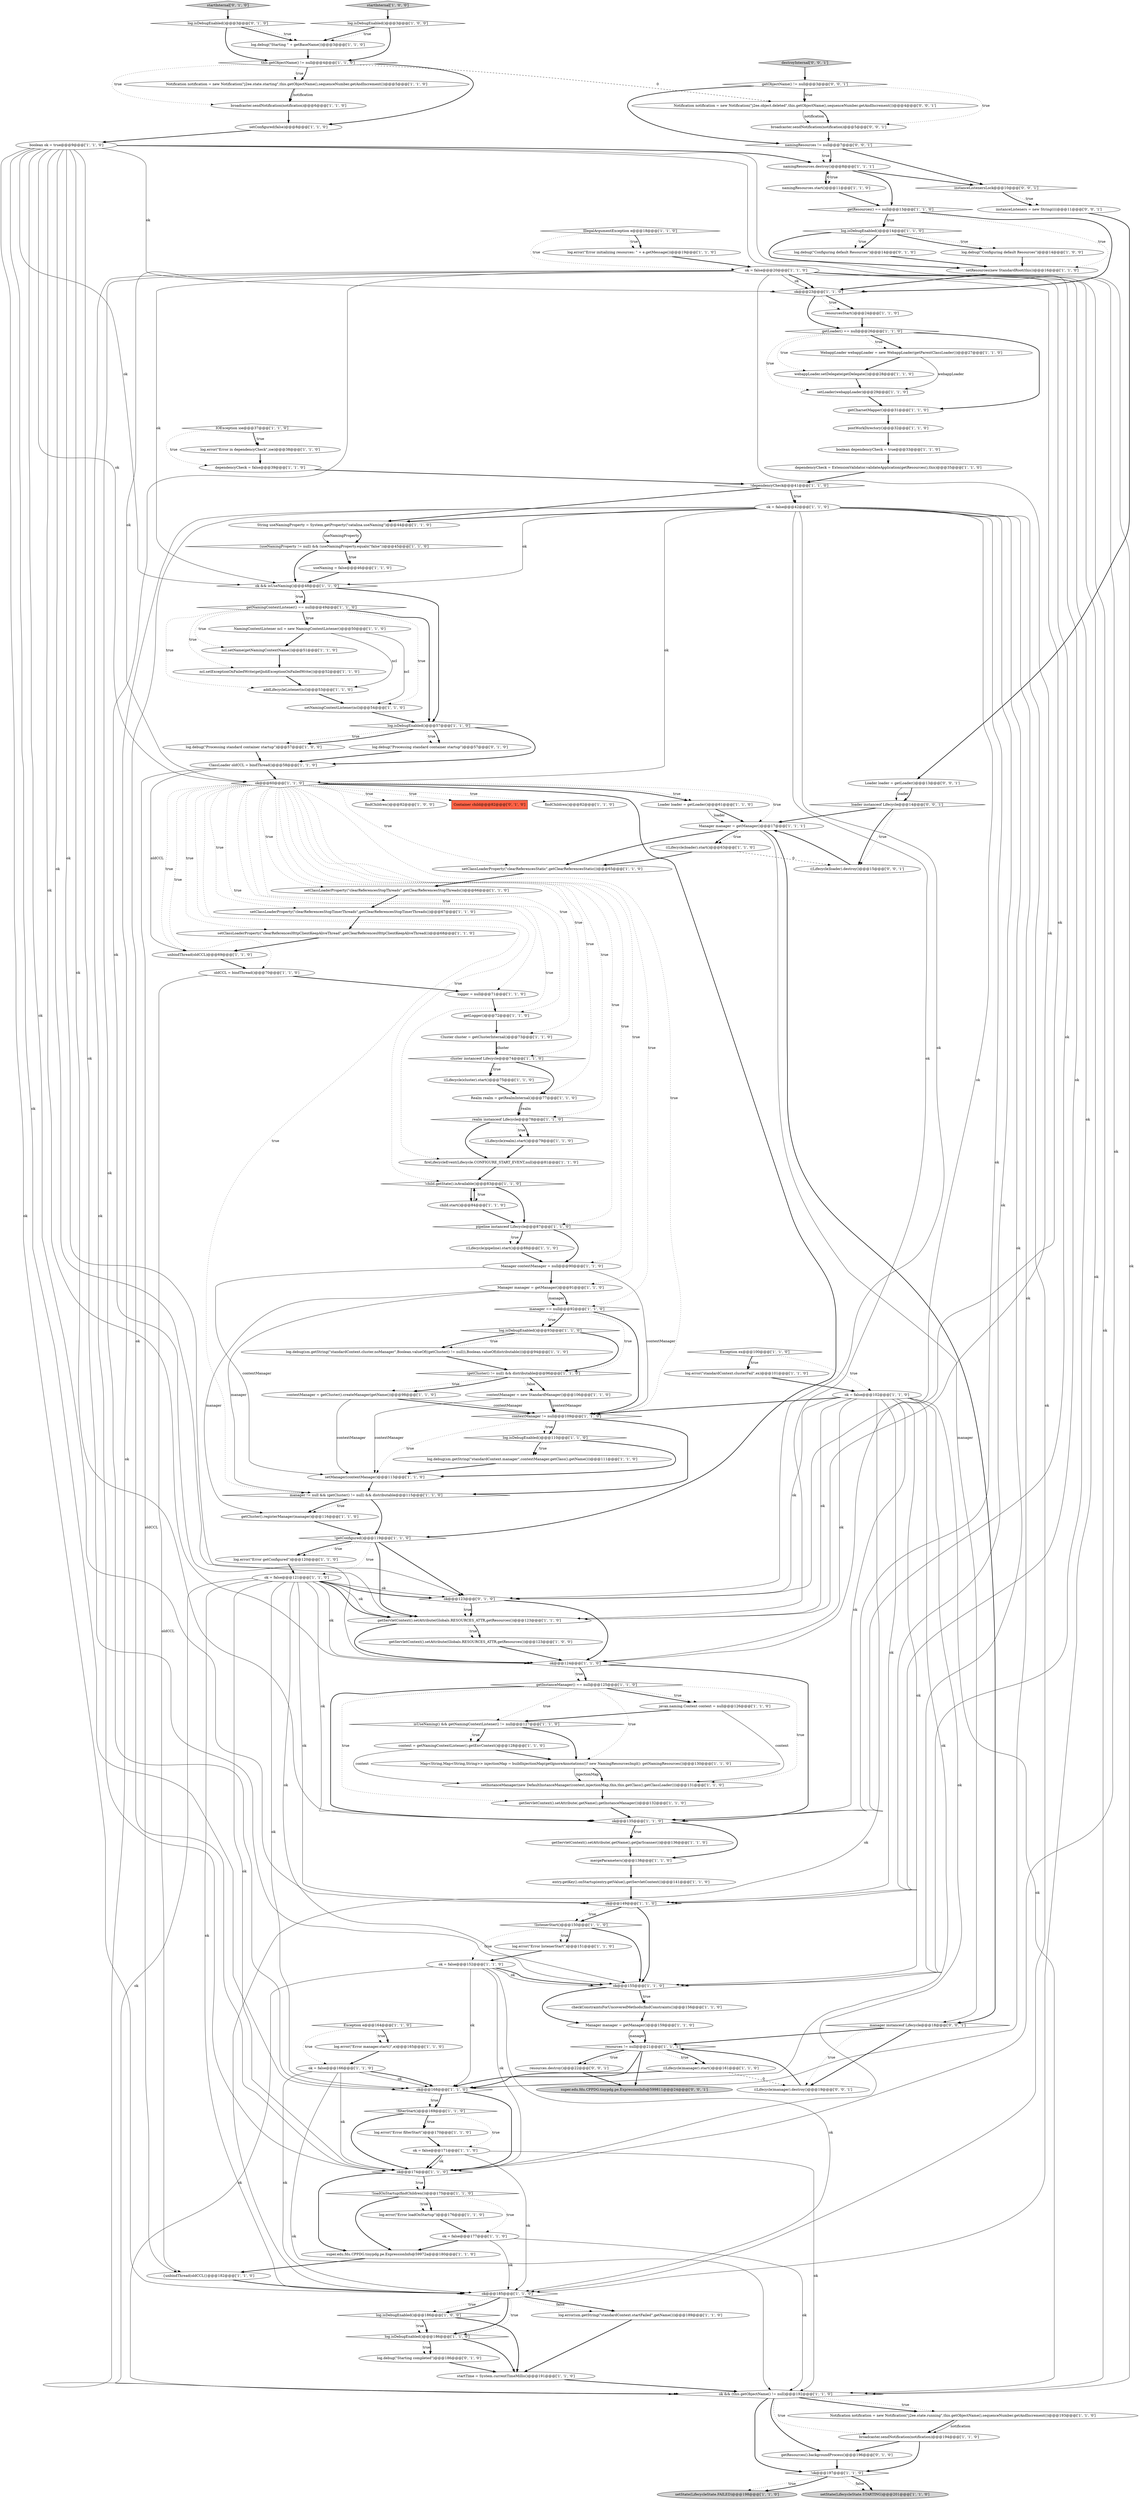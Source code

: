 digraph {
93 [style = filled, label = "!child.getState().isAvailable()@@@83@@@['1', '1', '0']", fillcolor = white, shape = diamond image = "AAA0AAABBB1BBB"];
115 [style = filled, label = "ok = false@@@20@@@['1', '1', '0']", fillcolor = white, shape = ellipse image = "AAA0AAABBB1BBB"];
24 [style = filled, label = "setResources(new StandardRoot(this))@@@16@@@['1', '1', '0']", fillcolor = white, shape = ellipse image = "AAA0AAABBB1BBB"];
116 [style = filled, label = "WebappLoader webappLoader = new WebappLoader(getParentClassLoader())@@@27@@@['1', '1', '0']", fillcolor = white, shape = ellipse image = "AAA0AAABBB1BBB"];
131 [style = filled, label = "dependencyCheck = ExtensionValidator.validateApplication(getResources(),this)@@@35@@@['1', '1', '0']", fillcolor = white, shape = ellipse image = "AAA0AAABBB1BBB"];
108 [style = filled, label = "boolean ok = true@@@9@@@['1', '1', '0']", fillcolor = white, shape = ellipse image = "AAA0AAABBB1BBB"];
68 [style = filled, label = "Notification notification = new Notification(\"j2ee.state.starting\",this.getObjectName(),sequenceNumber.getAndIncrement())@@@5@@@['1', '1', '0']", fillcolor = white, shape = ellipse image = "AAA0AAABBB1BBB"];
32 [style = filled, label = "findChildren()@@@82@@@['1', '0', '0']", fillcolor = white, shape = ellipse image = "AAA0AAABBB1BBB"];
129 [style = filled, label = "log.error(\"Error loadOnStartup\")@@@176@@@['1', '1', '0']", fillcolor = white, shape = ellipse image = "AAA0AAABBB1BBB"];
37 [style = filled, label = "setClassLoaderProperty(\"clearReferencesHttpClientKeepAliveThread\",getClearReferencesHttpClientKeepAliveThread())@@@68@@@['1', '1', '0']", fillcolor = white, shape = ellipse image = "AAA0AAABBB1BBB"];
92 [style = filled, label = "oldCCL = bindThread()@@@70@@@['1', '1', '0']", fillcolor = white, shape = ellipse image = "AAA0AAABBB1BBB"];
99 [style = filled, label = "log.debug(sm.getString(\"standardContext.manager\",contextManager.getClass().getName()))@@@111@@@['1', '1', '0']", fillcolor = white, shape = ellipse image = "AAA0AAABBB1BBB"];
11 [style = filled, label = "IllegalArgumentException e@@@18@@@['1', '1', '0']", fillcolor = white, shape = diamond image = "AAA0AAABBB1BBB"];
21 [style = filled, label = "startTime = System.currentTimeMillis()@@@191@@@['1', '1', '0']", fillcolor = white, shape = ellipse image = "AAA0AAABBB1BBB"];
105 [style = filled, label = "ok@@@124@@@['1', '1', '0']", fillcolor = white, shape = diamond image = "AAA0AAABBB1BBB"];
111 [style = filled, label = "getLoader() == null@@@26@@@['1', '1', '0']", fillcolor = white, shape = diamond image = "AAA0AAABBB1BBB"];
41 [style = filled, label = "((Lifecycle)cluster).start()@@@75@@@['1', '1', '0']", fillcolor = white, shape = ellipse image = "AAA0AAABBB1BBB"];
39 [style = filled, label = "fireLifecycleEvent(Lifecycle.CONFIGURE_START_EVENT,null)@@@81@@@['1', '1', '0']", fillcolor = white, shape = ellipse image = "AAA0AAABBB1BBB"];
158 [style = filled, label = "((Lifecycle)manager).destroy()@@@19@@@['0', '0', '1']", fillcolor = white, shape = ellipse image = "AAA0AAABBB3BBB"];
51 [style = filled, label = "getLogger()@@@72@@@['1', '1', '0']", fillcolor = white, shape = ellipse image = "AAA0AAABBB1BBB"];
97 [style = filled, label = "Map<String,Map<String,String>> injectionMap = buildInjectionMap(getIgnoreAnnotations()? new NamingResourcesImpl(): getNamingResources())@@@130@@@['1', '1', '0']", fillcolor = white, shape = ellipse image = "AAA0AAABBB1BBB"];
14 [style = filled, label = "Cluster cluster = getClusterInternal()@@@73@@@['1', '1', '0']", fillcolor = white, shape = ellipse image = "AAA0AAABBB1BBB"];
152 [style = filled, label = "broadcaster.sendNotification(notification)@@@5@@@['0', '0', '1']", fillcolor = white, shape = ellipse image = "AAA0AAABBB3BBB"];
44 [style = filled, label = "IOException ioe@@@37@@@['1', '1', '0']", fillcolor = white, shape = diamond image = "AAA0AAABBB1BBB"];
3 [style = filled, label = "ncl.setName(getNamingContextName())@@@51@@@['1', '1', '0']", fillcolor = white, shape = ellipse image = "AAA0AAABBB1BBB"];
26 [style = filled, label = "setClassLoaderProperty(\"clearReferencesStopThreads\",getClearReferencesStopThreads())@@@66@@@['1', '1', '0']", fillcolor = white, shape = ellipse image = "AAA0AAABBB1BBB"];
63 [style = filled, label = "getServletContext().setAttribute(.getName(),getInstanceManager())@@@132@@@['1', '1', '0']", fillcolor = white, shape = ellipse image = "AAA0AAABBB1BBB"];
7 [style = filled, label = "NamingContextListener ncl = new NamingContextListener()@@@50@@@['1', '1', '0']", fillcolor = white, shape = ellipse image = "AAA0AAABBB1BBB"];
141 [style = filled, label = "log.debug(\"Processing standard container startup\")@@@57@@@['0', '1', '0']", fillcolor = white, shape = ellipse image = "AAA0AAABBB2BBB"];
12 [style = filled, label = "log.debug(sm.getString(\"standardContext.cluster.noManager\",Boolean.valueOf((getCluster() != null)),Boolean.valueOf(distributable)))@@@94@@@['1', '1', '0']", fillcolor = white, shape = ellipse image = "AAA0AAABBB1BBB"];
70 [style = filled, label = "ok@@@23@@@['1', '1', '0']", fillcolor = white, shape = diamond image = "AAA0AAABBB1BBB"];
52 [style = filled, label = "log.isDebugEnabled()@@@3@@@['1', '0', '0']", fillcolor = white, shape = diamond image = "AAA0AAABBB1BBB"];
33 [style = filled, label = "addLifecycleListener(ncl)@@@53@@@['1', '1', '0']", fillcolor = white, shape = ellipse image = "AAA0AAABBB1BBB"];
66 [style = filled, label = "(getCluster() != null) && distributable@@@96@@@['1', '1', '0']", fillcolor = white, shape = diamond image = "AAA0AAABBB1BBB"];
101 [style = filled, label = "setConfigured(false)@@@8@@@['1', '1', '0']", fillcolor = white, shape = ellipse image = "AAA0AAABBB1BBB"];
1 [style = filled, label = "ok@@@135@@@['1', '1', '0']", fillcolor = white, shape = diamond image = "AAA0AAABBB1BBB"];
55 [style = filled, label = "setClassLoaderProperty(\"clearReferencesStopTimerThreads\",getClearReferencesStopTimerThreads())@@@67@@@['1', '1', '0']", fillcolor = white, shape = ellipse image = "AAA0AAABBB1BBB"];
122 [style = filled, label = "!loadOnStartup(findChildren())@@@175@@@['1', '1', '0']", fillcolor = white, shape = diamond image = "AAA0AAABBB1BBB"];
17 [style = filled, label = "getServletContext().setAttribute(.getName(),getJarScanner())@@@136@@@['1', '1', '0']", fillcolor = white, shape = ellipse image = "AAA0AAABBB1BBB"];
112 [style = filled, label = "ok = false@@@166@@@['1', '1', '0']", fillcolor = white, shape = ellipse image = "AAA0AAABBB1BBB"];
103 [style = filled, label = "ok@@@174@@@['1', '1', '0']", fillcolor = white, shape = diamond image = "AAA0AAABBB1BBB"];
137 [style = filled, label = "log.debug(\"Starting completed\")@@@186@@@['0', '1', '0']", fillcolor = white, shape = ellipse image = "AAA0AAABBB2BBB"];
73 [style = filled, label = "log.debug(\"Starting \" + getBaseName())@@@3@@@['1', '1', '0']", fillcolor = white, shape = ellipse image = "AAA0AAABBB1BBB"];
53 [style = filled, label = "setClassLoaderProperty(\"clearReferencesStatic\",getClearReferencesStatic())@@@65@@@['1', '1', '0']", fillcolor = white, shape = ellipse image = "AAA0AAABBB1BBB"];
150 [style = filled, label = "instanceListenersLock@@@10@@@['0', '0', '1']", fillcolor = white, shape = diamond image = "AAA0AAABBB3BBB"];
48 [style = filled, label = "getResources() == null@@@13@@@['1', '1', '0']", fillcolor = white, shape = diamond image = "AAA0AAABBB1BBB"];
4 [style = filled, label = "log.error(\"Error listenerStart\")@@@151@@@['1', '1', '0']", fillcolor = white, shape = ellipse image = "AAA0AAABBB1BBB"];
136 [style = filled, label = "resources != null@@@21@@@['1', '1', '1']", fillcolor = white, shape = diamond image = "AAA0AAABBB1BBB"];
29 [style = filled, label = "contextManager = new StandardManager()@@@106@@@['1', '1', '0']", fillcolor = white, shape = ellipse image = "AAA0AAABBB1BBB"];
58 [style = filled, label = "getServletContext().setAttribute(Globals.RESOURCES_ATTR,getResources())@@@123@@@['1', '0', '0']", fillcolor = white, shape = ellipse image = "AAA0AAABBB1BBB"];
87 [style = filled, label = "Manager contextManager = null@@@90@@@['1', '1', '0']", fillcolor = white, shape = ellipse image = "AAA0AAABBB1BBB"];
46 [style = filled, label = "Manager manager = getManager()@@@159@@@['1', '1', '0']", fillcolor = white, shape = ellipse image = "AAA0AAABBB1BBB"];
77 [style = filled, label = "!listenerStart()@@@150@@@['1', '1', '0']", fillcolor = white, shape = diamond image = "AAA0AAABBB1BBB"];
69 [style = filled, label = "(useNamingProperty != null) && (useNamingProperty.equals(\"false\"))@@@45@@@['1', '1', '0']", fillcolor = white, shape = diamond image = "AAA0AAABBB1BBB"];
76 [style = filled, label = "ok = false@@@177@@@['1', '1', '0']", fillcolor = white, shape = ellipse image = "AAA0AAABBB1BBB"];
144 [style = filled, label = "Container child@@@82@@@['0', '1', '0']", fillcolor = tomato, shape = box image = "AAA0AAABBB2BBB"];
10 [style = filled, label = "!dependencyCheck@@@41@@@['1', '1', '0']", fillcolor = white, shape = diamond image = "AAA0AAABBB1BBB"];
67 [style = filled, label = "log.error(\"Error manager.start()\",e)@@@165@@@['1', '1', '0']", fillcolor = white, shape = ellipse image = "AAA0AAABBB1BBB"];
31 [style = filled, label = "cluster instanceof Lifecycle@@@74@@@['1', '1', '0']", fillcolor = white, shape = diamond image = "AAA0AAABBB1BBB"];
28 [style = filled, label = "setLoader(webappLoader)@@@29@@@['1', '1', '0']", fillcolor = white, shape = ellipse image = "AAA0AAABBB1BBB"];
110 [style = filled, label = "!getConfigured()@@@119@@@['1', '1', '0']", fillcolor = white, shape = diamond image = "AAA0AAABBB1BBB"];
148 [style = filled, label = "loader instanceof Lifecycle@@@14@@@['0', '0', '1']", fillcolor = white, shape = diamond image = "AAA0AAABBB3BBB"];
107 [style = filled, label = "javax.naming.Context context = null@@@126@@@['1', '1', '0']", fillcolor = white, shape = ellipse image = "AAA0AAABBB1BBB"];
40 [style = filled, label = "log.error(sm.getString(\"standardContext.startFailed\",getName()))@@@189@@@['1', '1', '0']", fillcolor = white, shape = ellipse image = "AAA0AAABBB1BBB"];
9 [style = filled, label = "boolean dependencyCheck = true@@@33@@@['1', '1', '0']", fillcolor = white, shape = ellipse image = "AAA0AAABBB1BBB"];
27 [style = filled, label = "unbindThread(oldCCL)@@@69@@@['1', '1', '0']", fillcolor = white, shape = ellipse image = "AAA0AAABBB1BBB"];
20 [style = filled, label = "log.debug(\"Processing standard container startup\")@@@57@@@['1', '0', '0']", fillcolor = white, shape = ellipse image = "AAA0AAABBB1BBB"];
54 [style = filled, label = "log.error(\"Error initializing resources: \" + e.getMessage())@@@19@@@['1', '1', '0']", fillcolor = white, shape = ellipse image = "AAA0AAABBB1BBB"];
65 [style = filled, label = "ok && isUseNaming()@@@48@@@['1', '1', '0']", fillcolor = white, shape = diamond image = "AAA0AAABBB1BBB"];
100 [style = filled, label = "entry.getKey().onStartup(entry.getValue(),getServletContext())@@@141@@@['1', '1', '0']", fillcolor = white, shape = ellipse image = "AAA0AAABBB1BBB"];
18 [style = filled, label = "log.isDebugEnabled()@@@186@@@['1', '0', '0']", fillcolor = white, shape = diamond image = "AAA0AAABBB1BBB"];
78 [style = filled, label = "ok && (this.getObjectName() != null)@@@192@@@['1', '1', '0']", fillcolor = white, shape = diamond image = "AAA0AAABBB1BBB"];
57 [style = filled, label = "manager == null@@@92@@@['1', '1', '0']", fillcolor = white, shape = diamond image = "AAA0AAABBB1BBB"];
22 [style = filled, label = "log.isDebugEnabled()@@@110@@@['1', '1', '0']", fillcolor = white, shape = diamond image = "AAA0AAABBB1BBB"];
84 [style = filled, label = "log.error(\"Error getConfigured\")@@@120@@@['1', '1', '0']", fillcolor = white, shape = ellipse image = "AAA0AAABBB1BBB"];
117 [style = filled, label = "{unbindThread(oldCCL)}@@@182@@@['1', '1', '0']", fillcolor = white, shape = ellipse image = "AAA0AAABBB1BBB"];
79 [style = filled, label = "Realm realm = getRealmInternal()@@@77@@@['1', '1', '0']", fillcolor = white, shape = ellipse image = "AAA0AAABBB1BBB"];
45 [style = filled, label = "contextManager = getCluster().createManager(getName())@@@98@@@['1', '1', '0']", fillcolor = white, shape = ellipse image = "AAA0AAABBB1BBB"];
118 [style = filled, label = "log.isDebugEnabled()@@@186@@@['1', '1', '0']", fillcolor = white, shape = diamond image = "AAA0AAABBB1BBB"];
124 [style = filled, label = "getCharsetMapper()@@@31@@@['1', '1', '0']", fillcolor = white, shape = ellipse image = "AAA0AAABBB1BBB"];
25 [style = filled, label = "log.isDebugEnabled()@@@57@@@['1', '1', '0']", fillcolor = white, shape = diamond image = "AAA0AAABBB1BBB"];
109 [style = filled, label = "dependencyCheck = false@@@39@@@['1', '1', '0']", fillcolor = white, shape = ellipse image = "AAA0AAABBB1BBB"];
15 [style = filled, label = "!filterStart()@@@169@@@['1', '1', '0']", fillcolor = white, shape = diamond image = "AAA0AAABBB1BBB"];
80 [style = filled, label = "((Lifecycle)realm).start()@@@79@@@['1', '1', '0']", fillcolor = white, shape = ellipse image = "AAA0AAABBB1BBB"];
86 [style = filled, label = "this.getObjectName() != null@@@4@@@['1', '1', '0']", fillcolor = white, shape = diamond image = "AAA0AAABBB1BBB"];
16 [style = filled, label = "Notification notification = new Notification(\"j2ee.state.running\",this.getObjectName(),sequenceNumber.getAndIncrement())@@@193@@@['1', '1', '0']", fillcolor = white, shape = ellipse image = "AAA0AAABBB1BBB"];
95 [style = filled, label = "ok = false@@@152@@@['1', '1', '0']", fillcolor = white, shape = ellipse image = "AAA0AAABBB1BBB"];
145 [style = filled, label = "destroyInternal['0', '0', '1']", fillcolor = lightgray, shape = diamond image = "AAA0AAABBB3BBB"];
146 [style = filled, label = "namingResources != null@@@7@@@['0', '0', '1']", fillcolor = white, shape = diamond image = "AAA0AAABBB3BBB"];
120 [style = filled, label = "log.error(\"Error in dependencyCheck\",ioe)@@@38@@@['1', '1', '0']", fillcolor = white, shape = ellipse image = "AAA0AAABBB1BBB"];
89 [style = filled, label = "((Lifecycle)pipeline).start()@@@88@@@['1', '1', '0']", fillcolor = white, shape = ellipse image = "AAA0AAABBB1BBB"];
135 [style = filled, label = "ok@@@149@@@['1', '1', '0']", fillcolor = white, shape = diamond image = "AAA0AAABBB1BBB"];
123 [style = filled, label = "super.edu.fdu.CPPDG.tinypdg.pe.ExpressionInfo@59972a@@@180@@@['1', '1', '0']", fillcolor = white, shape = ellipse image = "AAA0AAABBB1BBB"];
138 [style = filled, label = "log.debug(\"Configuring default Resources\")@@@14@@@['0', '1', '0']", fillcolor = white, shape = ellipse image = "AAA0AAABBB2BBB"];
60 [style = filled, label = "pipeline instanceof Lifecycle@@@87@@@['1', '1', '0']", fillcolor = white, shape = diamond image = "AAA0AAABBB1BBB"];
154 [style = filled, label = "manager instanceof Lifecycle@@@18@@@['0', '0', '1']", fillcolor = white, shape = diamond image = "AAA0AAABBB3BBB"];
90 [style = filled, label = "getInstanceManager() == null@@@125@@@['1', '1', '0']", fillcolor = white, shape = diamond image = "AAA0AAABBB1BBB"];
139 [style = filled, label = "ok@@@123@@@['0', '1', '0']", fillcolor = white, shape = diamond image = "AAA0AAABBB2BBB"];
155 [style = filled, label = "resources.destroy()@@@22@@@['0', '0', '1']", fillcolor = white, shape = ellipse image = "AAA0AAABBB3BBB"];
47 [style = filled, label = "namingResources.destroy()@@@8@@@['1', '1', '1']", fillcolor = white, shape = ellipse image = "AAA0AAABBB1BBB"];
2 [style = filled, label = "!ok@@@197@@@['1', '1', '0']", fillcolor = white, shape = diamond image = "AAA0AAABBB1BBB"];
38 [style = filled, label = "broadcaster.sendNotification(notification)@@@6@@@['1', '1', '0']", fillcolor = white, shape = ellipse image = "AAA0AAABBB1BBB"];
72 [style = filled, label = "ok@@@168@@@['1', '1', '0']", fillcolor = white, shape = diamond image = "AAA0AAABBB1BBB"];
82 [style = filled, label = "getCluster().registerManager(manager)@@@116@@@['1', '1', '0']", fillcolor = white, shape = ellipse image = "AAA0AAABBB1BBB"];
23 [style = filled, label = "startInternal['1', '0', '0']", fillcolor = lightgray, shape = diamond image = "AAA0AAABBB1BBB"];
113 [style = filled, label = "findChildren()@@@82@@@['1', '1', '0']", fillcolor = white, shape = ellipse image = "AAA0AAABBB1BBB"];
126 [style = filled, label = "ClassLoader oldCCL = bindThread()@@@58@@@['1', '1', '0']", fillcolor = white, shape = ellipse image = "AAA0AAABBB1BBB"];
140 [style = filled, label = "log.isDebugEnabled()@@@3@@@['0', '1', '0']", fillcolor = white, shape = diamond image = "AAA0AAABBB2BBB"];
13 [style = filled, label = "logger = null@@@71@@@['1', '1', '0']", fillcolor = white, shape = ellipse image = "AAA0AAABBB1BBB"];
151 [style = filled, label = "((Lifecycle)loader).destroy()@@@15@@@['0', '0', '1']", fillcolor = white, shape = ellipse image = "AAA0AAABBB3BBB"];
91 [style = filled, label = "checkConstraintsForUncoveredMethods(findConstraints())@@@156@@@['1', '1', '0']", fillcolor = white, shape = ellipse image = "AAA0AAABBB1BBB"];
147 [style = filled, label = "Loader loader = getLoader()@@@13@@@['0', '0', '1']", fillcolor = white, shape = ellipse image = "AAA0AAABBB3BBB"];
143 [style = filled, label = "startInternal['0', '1', '0']", fillcolor = lightgray, shape = diamond image = "AAA0AAABBB2BBB"];
149 [style = filled, label = "super.edu.fdu.CPPDG.tinypdg.pe.ExpressionInfo@599811@@@24@@@['0', '0', '1']", fillcolor = lightgray, shape = ellipse image = "AAA0AAABBB3BBB"];
142 [style = filled, label = "getResources().backgroundProcess()@@@196@@@['0', '1', '0']", fillcolor = white, shape = ellipse image = "AAA1AAABBB2BBB"];
42 [style = filled, label = "context = getNamingContextListener().getEnvContext()@@@128@@@['1', '1', '0']", fillcolor = white, shape = ellipse image = "AAA0AAABBB1BBB"];
104 [style = filled, label = "log.isDebugEnabled()@@@93@@@['1', '1', '0']", fillcolor = white, shape = diamond image = "AAA0AAABBB1BBB"];
133 [style = filled, label = "setNamingContextListener(ncl)@@@54@@@['1', '1', '0']", fillcolor = white, shape = ellipse image = "AAA0AAABBB1BBB"];
157 [style = filled, label = "getObjectName() != null@@@3@@@['0', '0', '1']", fillcolor = white, shape = diamond image = "AAA0AAABBB3BBB"];
6 [style = filled, label = "log.debug(\"Configuring default Resources\")@@@14@@@['1', '0', '0']", fillcolor = white, shape = ellipse image = "AAA0AAABBB1BBB"];
127 [style = filled, label = "setManager(contextManager)@@@113@@@['1', '1', '0']", fillcolor = white, shape = ellipse image = "AAA0AAABBB1BBB"];
88 [style = filled, label = "Manager manager = getManager()@@@17@@@['1', '1', '1']", fillcolor = white, shape = ellipse image = "AAA0AAABBB1BBB"];
94 [style = filled, label = "Exception e@@@164@@@['1', '1', '0']", fillcolor = white, shape = diamond image = "AAA0AAABBB1BBB"];
134 [style = filled, label = "getServletContext().setAttribute(Globals.RESOURCES_ATTR,getResources())@@@123@@@['1', '1', '0']", fillcolor = white, shape = ellipse image = "AAA0AAABBB1BBB"];
56 [style = filled, label = "ok@@@185@@@['1', '1', '0']", fillcolor = white, shape = diamond image = "AAA0AAABBB1BBB"];
85 [style = filled, label = "ok = false@@@171@@@['1', '1', '0']", fillcolor = white, shape = ellipse image = "AAA0AAABBB1BBB"];
83 [style = filled, label = "isUseNaming() && getNamingContextListener() != null@@@127@@@['1', '1', '0']", fillcolor = white, shape = diamond image = "AAA0AAABBB1BBB"];
81 [style = filled, label = "log.error(\"standardContext.clusterFail\",ex)@@@101@@@['1', '1', '0']", fillcolor = white, shape = ellipse image = "AAA0AAABBB1BBB"];
5 [style = filled, label = "ok@@@155@@@['1', '1', '0']", fillcolor = white, shape = diamond image = "AAA0AAABBB1BBB"];
114 [style = filled, label = "log.error(\"Error filterStart\")@@@170@@@['1', '1', '0']", fillcolor = white, shape = ellipse image = "AAA0AAABBB1BBB"];
49 [style = filled, label = "setInstanceManager(new DefaultInstanceManager(context,injectionMap,this,this.getClass().getClassLoader()))@@@131@@@['1', '1', '0']", fillcolor = white, shape = ellipse image = "AAA0AAABBB1BBB"];
102 [style = filled, label = "broadcaster.sendNotification(notification)@@@194@@@['1', '1', '0']", fillcolor = white, shape = ellipse image = "AAA0AAABBB1BBB"];
43 [style = filled, label = "setState(LifecycleState.FAILED)@@@198@@@['1', '1', '0']", fillcolor = lightgray, shape = ellipse image = "AAA0AAABBB1BBB"];
119 [style = filled, label = "ok = false@@@102@@@['1', '1', '0']", fillcolor = white, shape = ellipse image = "AAA0AAABBB1BBB"];
61 [style = filled, label = "realm instanceof Lifecycle@@@78@@@['1', '1', '0']", fillcolor = white, shape = diamond image = "AAA0AAABBB1BBB"];
74 [style = filled, label = "getNamingContextListener() == null@@@49@@@['1', '1', '0']", fillcolor = white, shape = diamond image = "AAA0AAABBB1BBB"];
98 [style = filled, label = "useNaming = false@@@46@@@['1', '1', '0']", fillcolor = white, shape = ellipse image = "AAA0AAABBB1BBB"];
30 [style = filled, label = "manager != null && (getCluster() != null) && distributable@@@115@@@['1', '1', '0']", fillcolor = white, shape = diamond image = "AAA0AAABBB1BBB"];
59 [style = filled, label = "resourcesStart()@@@24@@@['1', '1', '0']", fillcolor = white, shape = ellipse image = "AAA0AAABBB1BBB"];
106 [style = filled, label = "ok = false@@@42@@@['1', '1', '0']", fillcolor = white, shape = ellipse image = "AAA0AAABBB1BBB"];
36 [style = filled, label = "ncl.setExceptionOnFailedWrite(getJndiExceptionOnFailedWrite())@@@52@@@['1', '1', '0']", fillcolor = white, shape = ellipse image = "AAA0AAABBB1BBB"];
132 [style = filled, label = "log.isDebugEnabled()@@@14@@@['1', '1', '0']", fillcolor = white, shape = diamond image = "AAA0AAABBB1BBB"];
125 [style = filled, label = "contextManager != null@@@109@@@['1', '1', '0']", fillcolor = white, shape = diamond image = "AAA0AAABBB1BBB"];
153 [style = filled, label = "instanceListeners = new String((((@@@11@@@['0', '0', '1']", fillcolor = white, shape = ellipse image = "AAA0AAABBB3BBB"];
0 [style = filled, label = "Exception ex@@@100@@@['1', '1', '0']", fillcolor = white, shape = diamond image = "AAA0AAABBB1BBB"];
121 [style = filled, label = "((Lifecycle)loader).start()@@@63@@@['1', '1', '0']", fillcolor = white, shape = ellipse image = "AAA0AAABBB1BBB"];
130 [style = filled, label = "namingResources.start()@@@11@@@['1', '1', '0']", fillcolor = white, shape = ellipse image = "AAA0AAABBB1BBB"];
19 [style = filled, label = "ok@@@60@@@['1', '1', '0']", fillcolor = white, shape = diamond image = "AAA0AAABBB1BBB"];
71 [style = filled, label = "mergeParameters()@@@138@@@['1', '1', '0']", fillcolor = white, shape = ellipse image = "AAA0AAABBB1BBB"];
35 [style = filled, label = "((Lifecycle)manager).start()@@@161@@@['1', '1', '0']", fillcolor = white, shape = ellipse image = "AAA0AAABBB1BBB"];
50 [style = filled, label = "postWorkDirectory()@@@32@@@['1', '1', '0']", fillcolor = white, shape = ellipse image = "AAA0AAABBB1BBB"];
75 [style = filled, label = "setState(LifecycleState.STARTING)@@@201@@@['1', '1', '0']", fillcolor = lightgray, shape = ellipse image = "AAA0AAABBB1BBB"];
8 [style = filled, label = "child.start()@@@84@@@['1', '1', '0']", fillcolor = white, shape = ellipse image = "AAA0AAABBB1BBB"];
128 [style = filled, label = "ok = false@@@121@@@['1', '1', '0']", fillcolor = white, shape = ellipse image = "AAA0AAABBB1BBB"];
34 [style = filled, label = "Manager manager = getManager()@@@91@@@['1', '1', '0']", fillcolor = white, shape = ellipse image = "AAA0AAABBB1BBB"];
64 [style = filled, label = "webappLoader.setDelegate(getDelegate())@@@28@@@['1', '1', '0']", fillcolor = white, shape = ellipse image = "AAA0AAABBB1BBB"];
62 [style = filled, label = "String useNamingProperty = System.getProperty(\"catalina.useNaming\")@@@44@@@['1', '1', '0']", fillcolor = white, shape = ellipse image = "AAA0AAABBB1BBB"];
96 [style = filled, label = "Loader loader = getLoader()@@@61@@@['1', '1', '0']", fillcolor = white, shape = ellipse image = "AAA0AAABBB1BBB"];
156 [style = filled, label = "Notification notification = new Notification(\"j2ee.object.deleted\",this.getObjectName(),sequenceNumber.getAndIncrement())@@@4@@@['0', '0', '1']", fillcolor = white, shape = ellipse image = "AAA0AAABBB3BBB"];
134->58 [style = dotted, label="true"];
125->22 [style = dotted, label="true"];
17->71 [style = bold, label=""];
140->73 [style = bold, label=""];
60->89 [style = bold, label=""];
19->60 [style = dotted, label="true"];
94->67 [style = dotted, label="true"];
108->47 [style = bold, label=""];
115->105 [style = solid, label="ok"];
19->113 [style = dotted, label="true"];
90->83 [style = dotted, label="true"];
136->72 [style = bold, label=""];
48->132 [style = dotted, label="true"];
19->87 [style = dotted, label="true"];
19->110 [style = bold, label=""];
103->123 [style = bold, label=""];
30->110 [style = bold, label=""];
8->93 [style = bold, label=""];
95->5 [style = bold, label=""];
115->1 [style = solid, label="ok"];
2->75 [style = dotted, label="false"];
116->28 [style = solid, label="webappLoader"];
19->37 [style = dotted, label="true"];
1->17 [style = bold, label=""];
103->122 [style = bold, label=""];
72->15 [style = dotted, label="true"];
72->103 [style = bold, label=""];
90->97 [style = dotted, label="true"];
95->72 [style = solid, label="ok"];
2->43 [style = dotted, label="true"];
13->51 [style = bold, label=""];
95->103 [style = solid, label="ok"];
30->82 [style = dotted, label="true"];
94->67 [style = bold, label=""];
86->38 [style = dotted, label="true"];
78->2 [style = bold, label=""];
115->78 [style = solid, label="ok"];
106->56 [style = solid, label="ok"];
119->1 [style = solid, label="ok"];
25->20 [style = dotted, label="true"];
119->139 [style = solid, label="ok"];
65->74 [style = bold, label=""];
52->86 [style = bold, label=""];
74->36 [style = dotted, label="true"];
125->127 [style = dotted, label="true"];
157->156 [style = bold, label=""];
66->45 [style = dotted, label="true"];
136->35 [style = dotted, label="true"];
128->139 [style = solid, label="ok"];
110->128 [style = dotted, label="true"];
141->126 [style = bold, label=""];
31->41 [style = bold, label=""];
46->136 [style = solid, label="manager"];
106->135 [style = solid, label="ok"];
136->155 [style = dotted, label="true"];
134->58 [style = bold, label=""];
12->66 [style = bold, label=""];
110->134 [style = bold, label=""];
58->105 [style = bold, label=""];
105->1 [style = bold, label=""];
57->66 [style = dotted, label="true"];
82->110 [style = bold, label=""];
45->127 [style = solid, label="contextManager"];
128->78 [style = solid, label="ok"];
74->133 [style = dotted, label="true"];
22->99 [style = dotted, label="true"];
49->63 [style = bold, label=""];
5->91 [style = bold, label=""];
2->43 [style = bold, label=""];
66->29 [style = bold, label=""];
111->28 [style = dotted, label="true"];
78->142 [style = bold, label=""];
19->93 [style = dotted, label="true"];
128->105 [style = solid, label="ok"];
157->152 [style = dotted, label="true"];
87->127 [style = solid, label="contextManager"];
47->48 [style = bold, label=""];
119->105 [style = solid, label="ok"];
27->92 [style = bold, label=""];
56->118 [style = bold, label=""];
46->136 [style = bold, label=""];
102->142 [style = bold, label=""];
68->38 [style = solid, label="notification"];
36->33 [style = bold, label=""];
130->48 [style = bold, label=""];
4->95 [style = bold, label=""];
157->156 [style = dotted, label="true"];
118->21 [style = bold, label=""];
139->105 [style = bold, label=""];
115->103 [style = solid, label="ok"];
106->1 [style = solid, label="ok"];
112->72 [style = solid, label="ok"];
93->60 [style = bold, label=""];
108->1 [style = solid, label="ok"];
99->127 [style = bold, label=""];
112->78 [style = solid, label="ok"];
47->150 [style = bold, label=""];
34->30 [style = solid, label="manager"];
35->72 [style = bold, label=""];
7->133 [style = solid, label="ncl"];
154->158 [style = dotted, label="true"];
157->146 [style = bold, label=""];
9->131 [style = bold, label=""];
126->19 [style = bold, label=""];
25->20 [style = bold, label=""];
88->53 [style = bold, label=""];
37->27 [style = bold, label=""];
62->69 [style = bold, label=""];
119->125 [style = bold, label=""];
60->89 [style = dotted, label="true"];
77->5 [style = bold, label=""];
19->14 [style = dotted, label="true"];
1->17 [style = dotted, label="true"];
21->78 [style = bold, label=""];
41->79 [style = bold, label=""];
87->125 [style = solid, label="contextManager"];
52->73 [style = bold, label=""];
128->135 [style = solid, label="ok"];
132->24 [style = bold, label=""];
65->25 [style = bold, label=""];
67->112 [style = bold, label=""];
72->15 [style = bold, label=""];
19->30 [style = dotted, label="true"];
65->74 [style = dotted, label="true"];
66->45 [style = bold, label=""];
16->102 [style = bold, label=""];
128->134 [style = solid, label="ok"];
19->144 [style = dotted, label="true"];
108->78 [style = solid, label="ok"];
74->33 [style = dotted, label="true"];
96->88 [style = bold, label=""];
115->19 [style = solid, label="ok"];
135->77 [style = bold, label=""];
129->76 [style = bold, label=""];
148->88 [style = bold, label=""];
1->71 [style = bold, label=""];
108->134 [style = solid, label="ok"];
61->80 [style = dotted, label="true"];
77->4 [style = dotted, label="true"];
115->56 [style = solid, label="ok"];
111->124 [style = bold, label=""];
15->114 [style = dotted, label="true"];
39->93 [style = bold, label=""];
119->72 [style = solid, label="ok"];
19->32 [style = dotted, label="true"];
94->112 [style = dotted, label="true"];
54->115 [style = bold, label=""];
147->148 [style = solid, label="loader"];
5->91 [style = dotted, label="true"];
23->52 [style = bold, label=""];
153->147 [style = bold, label=""];
44->120 [style = bold, label=""];
128->134 [style = bold, label=""];
124->50 [style = bold, label=""];
48->132 [style = bold, label=""];
97->49 [style = solid, label="injectionMap"];
55->37 [style = bold, label=""];
18->21 [style = bold, label=""];
119->5 [style = solid, label="ok"];
88->154 [style = solid, label="manager"];
117->56 [style = bold, label=""];
16->102 [style = solid, label="notification"];
136->155 [style = bold, label=""];
78->102 [style = dotted, label="true"];
33->133 [style = bold, label=""];
56->118 [style = dotted, label="true"];
74->25 [style = bold, label=""];
61->39 [style = bold, label=""];
34->82 [style = solid, label="manager"];
56->40 [style = bold, label=""];
108->103 [style = solid, label="ok"];
121->151 [style = dashed, label="0"];
93->8 [style = dotted, label="true"];
19->88 [style = dotted, label="true"];
145->157 [style = bold, label=""];
115->70 [style = bold, label=""];
63->1 [style = bold, label=""];
77->4 [style = bold, label=""];
19->96 [style = bold, label=""];
34->57 [style = solid, label="manager"];
78->16 [style = dotted, label="true"];
45->125 [style = bold, label=""];
101->108 [style = bold, label=""];
25->141 [style = bold, label=""];
106->139 [style = solid, label="ok"];
118->137 [style = dotted, label="true"];
132->138 [style = bold, label=""];
57->125 [style = bold, label=""];
81->119 [style = bold, label=""];
7->33 [style = solid, label="ncl"];
93->8 [style = bold, label=""];
70->111 [style = bold, label=""];
61->80 [style = bold, label=""];
131->10 [style = bold, label=""];
14->31 [style = bold, label=""];
112->72 [style = bold, label=""];
126->27 [style = solid, label="oldCCL"];
130->47 [style = dashed, label="0"];
10->106 [style = dotted, label="true"];
136->149 [style = bold, label=""];
79->61 [style = solid, label="realm"];
108->5 [style = solid, label="ok"];
56->40 [style = dotted, label="false"];
85->103 [style = bold, label=""];
56->18 [style = dotted, label="true"];
109->10 [style = bold, label=""];
106->103 [style = solid, label="ok"];
83->97 [style = bold, label=""];
154->136 [style = bold, label=""];
110->84 [style = dotted, label="true"];
133->25 [style = bold, label=""];
132->6 [style = dotted, label="true"];
19->13 [style = dotted, label="true"];
0->119 [style = dotted, label="true"];
38->101 [style = bold, label=""];
105->90 [style = dotted, label="true"];
42->49 [style = solid, label="context"];
119->103 [style = solid, label="ok"];
104->12 [style = dotted, label="true"];
83->42 [style = bold, label=""];
85->78 [style = solid, label="ok"];
95->78 [style = solid, label="ok"];
35->158 [style = dashed, label="0"];
19->31 [style = dotted, label="true"];
119->56 [style = solid, label="ok"];
47->130 [style = dotted, label="true"];
143->140 [style = bold, label=""];
108->19 [style = solid, label="ok"];
103->122 [style = dotted, label="true"];
106->134 [style = solid, label="ok"];
74->3 [style = dotted, label="true"];
104->66 [style = bold, label=""];
62->69 [style = solid, label="useNamingProperty"];
125->22 [style = bold, label=""];
74->7 [style = dotted, label="true"];
115->70 [style = solid, label="ok"];
60->87 [style = bold, label=""];
140->73 [style = dotted, label="true"];
19->34 [style = dotted, label="true"];
107->83 [style = bold, label=""];
89->87 [style = bold, label=""];
115->5 [style = solid, label="ok"];
111->116 [style = bold, label=""];
19->57 [style = dotted, label="true"];
158->136 [style = bold, label=""];
111->64 [style = dotted, label="true"];
19->51 [style = dotted, label="true"];
30->82 [style = bold, label=""];
90->107 [style = bold, label=""];
108->65 [style = solid, label="ok"];
128->1 [style = solid, label="ok"];
139->134 [style = dotted, label="true"];
106->65 [style = solid, label="ok"];
100->135 [style = bold, label=""];
122->129 [style = bold, label=""];
28->124 [style = bold, label=""];
135->77 [style = dotted, label="true"];
128->5 [style = solid, label="ok"];
155->149 [style = bold, label=""];
140->86 [style = bold, label=""];
115->139 [style = solid, label="ok"];
88->154 [style = bold, label=""];
106->72 [style = solid, label="ok"];
79->61 [style = bold, label=""];
47->130 [style = bold, label=""];
70->59 [style = bold, label=""];
136->35 [style = bold, label=""];
128->139 [style = bold, label=""];
147->148 [style = bold, label=""];
92->117 [style = solid, label="oldCCL"];
48->70 [style = bold, label=""];
19->55 [style = dotted, label="true"];
106->19 [style = solid, label="ok"];
76->78 [style = solid, label="ok"];
108->56 [style = solid, label="ok"];
76->56 [style = solid, label="ok"];
10->106 [style = bold, label=""];
122->123 [style = bold, label=""];
85->56 [style = solid, label="ok"];
57->104 [style = dotted, label="true"];
146->47 [style = bold, label=""];
59->111 [style = bold, label=""];
86->156 [style = dashed, label="0"];
53->26 [style = bold, label=""];
102->2 [style = bold, label=""];
52->73 [style = dotted, label="true"];
134->105 [style = bold, label=""];
42->97 [style = bold, label=""];
121->53 [style = bold, label=""];
116->64 [style = bold, label=""];
112->103 [style = solid, label="ok"];
73->86 [style = bold, label=""];
19->61 [style = dotted, label="true"];
106->62 [style = bold, label=""];
3->36 [style = bold, label=""];
125->30 [style = bold, label=""];
154->158 [style = bold, label=""];
148->151 [style = dotted, label="true"];
19->26 [style = dotted, label="true"];
123->117 [style = bold, label=""];
10->62 [style = bold, label=""];
76->123 [style = bold, label=""];
84->128 [style = bold, label=""];
108->72 [style = solid, label="ok"];
19->96 [style = dotted, label="true"];
95->56 [style = solid, label="ok"];
108->139 [style = solid, label="ok"];
92->13 [style = bold, label=""];
139->134 [style = bold, label=""];
18->118 [style = bold, label=""];
114->85 [style = bold, label=""];
86->101 [style = bold, label=""];
128->103 [style = solid, label="ok"];
0->81 [style = dotted, label="true"];
142->2 [style = bold, label=""];
57->104 [style = bold, label=""];
2->75 [style = bold, label=""];
152->146 [style = bold, label=""];
150->153 [style = dotted, label="true"];
24->70 [style = bold, label=""];
86->68 [style = bold, label=""];
66->29 [style = dotted, label="false"];
122->129 [style = dotted, label="true"];
29->127 [style = solid, label="contextManager"];
77->95 [style = dotted, label="true"];
50->9 [style = bold, label=""];
132->138 [style = dotted, label="true"];
87->34 [style = bold, label=""];
85->103 [style = solid, label="ok"];
119->134 [style = solid, label="ok"];
78->16 [style = bold, label=""];
69->65 [style = bold, label=""];
111->116 [style = dotted, label="true"];
118->137 [style = bold, label=""];
156->152 [style = bold, label=""];
11->115 [style = dotted, label="true"];
29->125 [style = solid, label="contextManager"];
115->72 [style = solid, label="ok"];
137->21 [style = bold, label=""];
108->135 [style = solid, label="ok"];
44->109 [style = dotted, label="true"];
112->56 [style = solid, label="ok"];
150->153 [style = bold, label=""];
148->151 [style = bold, label=""];
88->121 [style = dotted, label="true"];
106->78 [style = solid, label="ok"];
5->46 [style = bold, label=""];
22->99 [style = bold, label=""];
22->127 [style = bold, label=""];
108->70 [style = solid, label="ok"];
19->92 [style = dotted, label="true"];
156->152 [style = solid, label="notification"];
15->114 [style = bold, label=""];
44->120 [style = dotted, label="true"];
31->79 [style = bold, label=""];
146->47 [style = dotted, label="true"];
128->72 [style = solid, label="ok"];
115->134 [style = solid, label="ok"];
45->125 [style = solid, label="contextManager"];
90->107 [style = dotted, label="true"];
132->6 [style = bold, label=""];
26->55 [style = bold, label=""];
90->1 [style = bold, label=""];
19->39 [style = dotted, label="true"];
19->125 [style = dotted, label="true"];
71->100 [style = bold, label=""];
110->139 [style = bold, label=""];
115->135 [style = solid, label="ok"];
106->5 [style = solid, label="ok"];
14->31 [style = solid, label="cluster"];
104->12 [style = bold, label=""];
29->125 [style = bold, label=""];
106->105 [style = solid, label="ok"];
127->30 [style = bold, label=""];
51->14 [style = bold, label=""];
8->60 [style = bold, label=""];
15->85 [style = dotted, label="true"];
98->65 [style = bold, label=""];
68->38 [style = bold, label=""];
25->141 [style = dotted, label="true"];
146->150 [style = bold, label=""];
119->78 [style = solid, label="ok"];
126->117 [style = solid, label="oldCCL"];
6->24 [style = bold, label=""];
90->49 [style = dotted, label="true"];
128->56 [style = solid, label="ok"];
7->3 [style = bold, label=""];
91->46 [style = bold, label=""];
95->5 [style = solid, label="ok"];
69->98 [style = dotted, label="true"];
48->24 [style = dotted, label="true"];
135->5 [style = bold, label=""];
120->109 [style = bold, label=""];
108->105 [style = solid, label="ok"];
18->118 [style = dotted, label="true"];
88->121 [style = bold, label=""];
107->49 [style = solid, label="context"];
31->41 [style = dotted, label="true"];
138->24 [style = bold, label=""];
90->63 [style = dotted, label="true"];
0->81 [style = bold, label=""];
70->59 [style = dotted, label="true"];
105->90 [style = bold, label=""];
80->39 [style = bold, label=""];
74->7 [style = bold, label=""];
15->103 [style = bold, label=""];
20->126 [style = bold, label=""];
96->88 [style = solid, label="loader"];
97->49 [style = bold, label=""];
69->98 [style = bold, label=""];
119->135 [style = solid, label="ok"];
122->76 [style = dotted, label="true"];
40->21 [style = bold, label=""];
19->79 [style = dotted, label="true"];
56->18 [style = bold, label=""];
34->57 [style = bold, label=""];
64->28 [style = bold, label=""];
151->88 [style = bold, label=""];
115->65 [style = solid, label="ok"];
83->42 [style = dotted, label="true"];
25->126 [style = bold, label=""];
19->53 [style = dotted, label="true"];
11->54 [style = dotted, label="true"];
11->54 [style = bold, label=""];
19->27 [style = dotted, label="true"];
110->84 [style = bold, label=""];
86->68 [style = dotted, label="true"];
}
